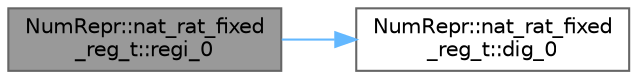 digraph "NumRepr::nat_rat_fixed_reg_t::regi_0"
{
 // INTERACTIVE_SVG=YES
 // LATEX_PDF_SIZE
  bgcolor="transparent";
  edge [fontname=Helvetica,fontsize=10,labelfontname=Helvetica,labelfontsize=10];
  node [fontname=Helvetica,fontsize=10,shape=box,height=0.2,width=0.4];
  rankdir="LR";
  Node1 [label="NumRepr::nat_rat_fixed\l_reg_t::regi_0",height=0.2,width=0.4,color="gray40", fillcolor="grey60", style="filled", fontcolor="black",tooltip="ARRAYS DE ENTEROS QUE SON DE AYUDA."];
  Node1 -> Node2 [color="steelblue1",style="solid"];
  Node2 [label="NumRepr::nat_rat_fixed\l_reg_t::dig_0",height=0.2,width=0.4,color="grey40", fillcolor="white", style="filled",URL="$struct_num_repr_1_1nat__rat__fixed__reg__t.html#a235bc4a9ae726bbf7c7d5933d9a62b2e",tooltip=" "];
}
